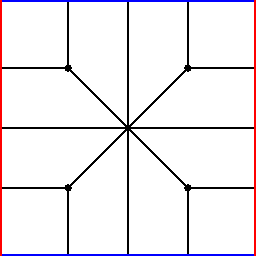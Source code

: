 /******************************************************************************
 *                                 LICENSE                                    *
 ******************************************************************************
 *  This file is part of Mathematics-and-Physics.                             *
 *                                                                            *
 *  Mathematics-and-Physics is free software: you can redistribute it and/or  *
 *  modify it under the terms of the GNU General Public License as published  *
 *  by the Free Software Foundation, either version 3 of the License, or      *
 *  (at your option) any later version.                                       *
 *                                                                            *
 *  Mathematics-and-Physics is distributed in the hope that it will be useful *
 *  but WITHOUT ANY WARRANTY; without even the implied warranty of            *
 *  MERCHANTABILITY or FITNESS FOR A PARTICULAR PURPOSE.  See the             *
 *  GNU General Public License for more details.                              *
 *                                                                            *
 *  You should have received a copy of the GNU General Public License         *
 *  along with Mathematics-and-Physics.  If not, see                          *
 *  <https://www.gnu.org/licenses/>.                                          *
 ******************************************************************************/

/*  Size of the figure.                                                       */
size(128);

/*  Array for vertices.                                                       */
pair[] V;

/*  Variables for indexing.                                                   */
int n;

/*  Variable for the angle a point has on the circle.                         */
real theta;

/*  Value for the edge of the square.                                         */
real edge = 1.5;

/*  Variables for computing where certain lines hit the edge of the square.   */
real x0, x1, y0, dx, dy;

/*  Pairs for the square representing the torus.                              */
pair A = (-edge, -edge);
pair B = (edge, -edge);
pair C = (-edge, edge);
pair D = (edge, edge);

/*  Create the vertices on the circle.                                        */
for (n = 0; n < 4; ++n)
{
    /*  Compute the angle of the current point.                               */
    theta = 0.5*pi*n + 0.25*pi;

    /*  And compute the position of the point.                                */
    V[n] = expi(theta);

    /*  Draw a dot indicating the vertex.                                     */
    dot(V[n]);
}
/*  End of for loop computing the vertices.                                   */

V[4] = (0.0, 0.0);
dot(V[4]);

/*  Draw the edges.                                                           */
draw(V[0] -- V[4]);
draw(V[1] -- V[4]);
draw(V[2] -- V[4]);
draw(V[3] -- V[4]);

draw(V[0] -- (edge, V[0].y));
draw((-edge, V[0].y) -- V[1]);
draw(V[3] -- (edge, V[3].y));
draw((-edge, V[3].y) -- V[2]);
draw(V[1] -- (V[1].x, edge));
draw((V[1].x, -edge) -- V[2]);
draw(V[0] -- (V[0].x, edge));
draw((V[3].x, -edge) -- V[3]);
draw(V[4] -- (0.0, edge));
draw((0.0, -edge) -- V[4]);
draw(V[4] -- (edge, 0.0));
draw((-edge, 0.0) -- V[4]);

/*  Draw in lines to indicate the square.                                     */
draw(A -- B, blue + linewidth(1.0));
draw(C -- D, blue + linewidth(1.0));
draw(A -- C, red + linewidth(1.0));
draw(B -- D, red + linewidth(1.0));
